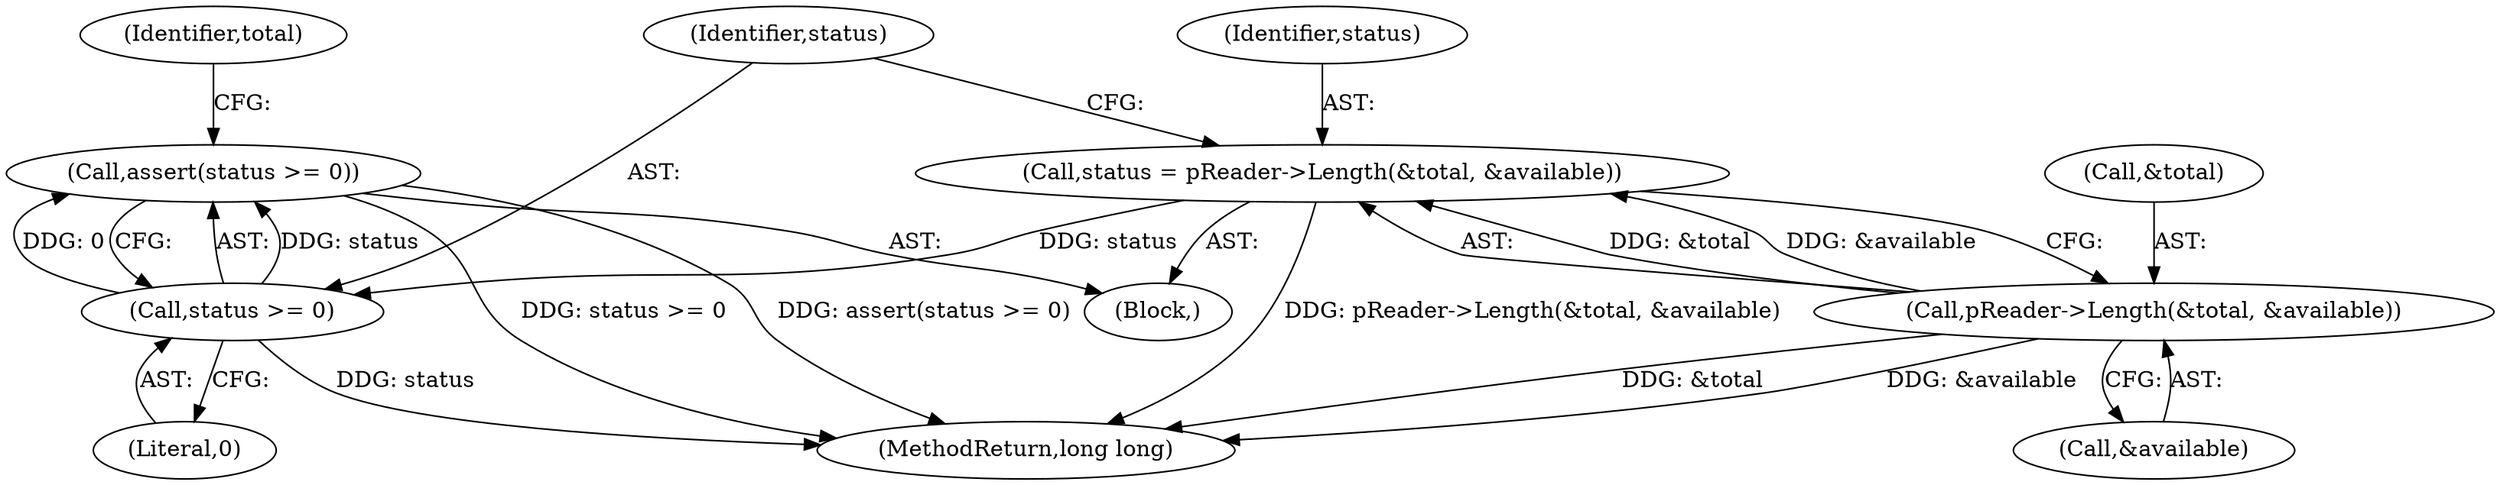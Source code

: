 digraph "1_Android_cc274e2abe8b2a6698a5c47d8aa4bb45f1f9538d_22@API" {
"1000124" [label="(Call,assert(status >= 0))"];
"1000125" [label="(Call,status >= 0)"];
"1000117" [label="(Call,status = pReader->Length(&total, &available))"];
"1000119" [label="(Call,pReader->Length(&total, &available))"];
"1000124" [label="(Call,assert(status >= 0))"];
"1000118" [label="(Identifier,status)"];
"1000131" [label="(Identifier,total)"];
"1000107" [label="(Block,)"];
"1000126" [label="(Identifier,status)"];
"1000125" [label="(Call,status >= 0)"];
"1000127" [label="(Literal,0)"];
"1000117" [label="(Call,status = pReader->Length(&total, &available))"];
"1000120" [label="(Call,&total)"];
"1000122" [label="(Call,&available)"];
"1000119" [label="(Call,pReader->Length(&total, &available))"];
"1000186" [label="(MethodReturn,long long)"];
"1000124" -> "1000107"  [label="AST: "];
"1000124" -> "1000125"  [label="CFG: "];
"1000125" -> "1000124"  [label="AST: "];
"1000131" -> "1000124"  [label="CFG: "];
"1000124" -> "1000186"  [label="DDG: status >= 0"];
"1000124" -> "1000186"  [label="DDG: assert(status >= 0)"];
"1000125" -> "1000124"  [label="DDG: status"];
"1000125" -> "1000124"  [label="DDG: 0"];
"1000125" -> "1000127"  [label="CFG: "];
"1000126" -> "1000125"  [label="AST: "];
"1000127" -> "1000125"  [label="AST: "];
"1000125" -> "1000186"  [label="DDG: status"];
"1000117" -> "1000125"  [label="DDG: status"];
"1000117" -> "1000107"  [label="AST: "];
"1000117" -> "1000119"  [label="CFG: "];
"1000118" -> "1000117"  [label="AST: "];
"1000119" -> "1000117"  [label="AST: "];
"1000126" -> "1000117"  [label="CFG: "];
"1000117" -> "1000186"  [label="DDG: pReader->Length(&total, &available)"];
"1000119" -> "1000117"  [label="DDG: &total"];
"1000119" -> "1000117"  [label="DDG: &available"];
"1000119" -> "1000122"  [label="CFG: "];
"1000120" -> "1000119"  [label="AST: "];
"1000122" -> "1000119"  [label="AST: "];
"1000119" -> "1000186"  [label="DDG: &total"];
"1000119" -> "1000186"  [label="DDG: &available"];
}
